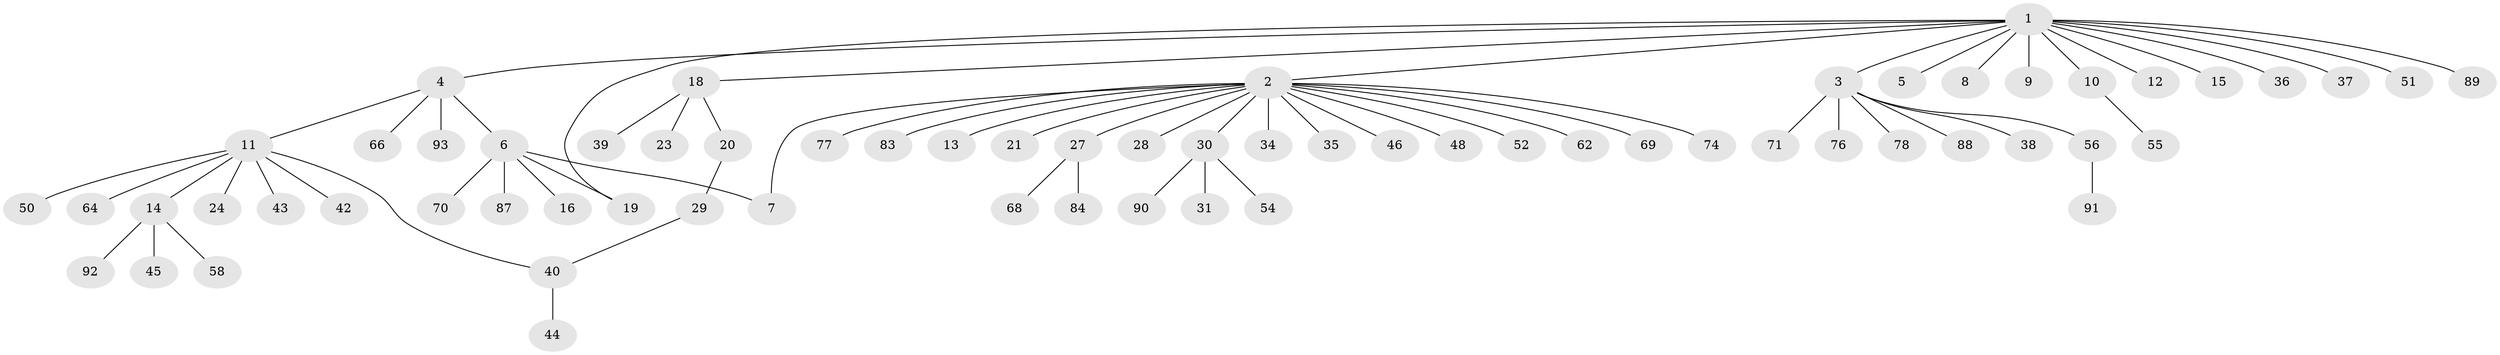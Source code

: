 // original degree distribution, {16: 0.010752688172043012, 18: 0.010752688172043012, 8: 0.010752688172043012, 6: 0.021505376344086023, 1: 0.6559139784946236, 3: 0.043010752688172046, 2: 0.1935483870967742, 9: 0.010752688172043012, 4: 0.021505376344086023, 5: 0.021505376344086023}
// Generated by graph-tools (version 1.1) at 2025/41/03/06/25 10:41:47]
// undirected, 67 vertices, 69 edges
graph export_dot {
graph [start="1"]
  node [color=gray90,style=filled];
  1 [super="+25"];
  2 [super="+17"];
  3 [super="+33"];
  4 [super="+86"];
  5;
  6 [super="+53"];
  7 [super="+47"];
  8 [super="+26"];
  9;
  10;
  11 [super="+49"];
  12 [super="+82"];
  13;
  14 [super="+57"];
  15 [super="+22"];
  16;
  18 [super="+59"];
  19;
  20;
  21 [super="+79"];
  23;
  24;
  27 [super="+81"];
  28 [super="+41"];
  29 [super="+32"];
  30 [super="+61"];
  31 [super="+85"];
  34 [super="+63"];
  35;
  36;
  37;
  38 [super="+67"];
  39 [super="+75"];
  40 [super="+73"];
  42;
  43;
  44;
  45 [super="+80"];
  46;
  48;
  50;
  51;
  52;
  54;
  55 [super="+60"];
  56 [super="+65"];
  58 [super="+72"];
  62;
  64;
  66;
  68;
  69;
  70;
  71;
  74;
  76;
  77;
  78;
  83;
  84;
  87;
  88;
  89;
  90;
  91;
  92;
  93;
  1 -- 2;
  1 -- 3;
  1 -- 4;
  1 -- 5;
  1 -- 8;
  1 -- 9;
  1 -- 10;
  1 -- 12;
  1 -- 15;
  1 -- 18;
  1 -- 19;
  1 -- 36;
  1 -- 37;
  1 -- 51;
  1 -- 89;
  2 -- 7;
  2 -- 13;
  2 -- 21;
  2 -- 27;
  2 -- 28;
  2 -- 30;
  2 -- 34;
  2 -- 35;
  2 -- 46;
  2 -- 48;
  2 -- 52;
  2 -- 62;
  2 -- 69;
  2 -- 74;
  2 -- 77;
  2 -- 83;
  3 -- 38;
  3 -- 56;
  3 -- 71;
  3 -- 76;
  3 -- 78;
  3 -- 88;
  4 -- 6;
  4 -- 11;
  4 -- 66;
  4 -- 93;
  6 -- 7;
  6 -- 16;
  6 -- 70;
  6 -- 87;
  6 -- 19;
  10 -- 55;
  11 -- 14;
  11 -- 24;
  11 -- 40;
  11 -- 42;
  11 -- 43;
  11 -- 50;
  11 -- 64;
  14 -- 45;
  14 -- 58;
  14 -- 92;
  18 -- 20;
  18 -- 23;
  18 -- 39;
  20 -- 29;
  27 -- 68;
  27 -- 84;
  29 -- 40;
  30 -- 31;
  30 -- 54;
  30 -- 90;
  40 -- 44;
  56 -- 91;
}
